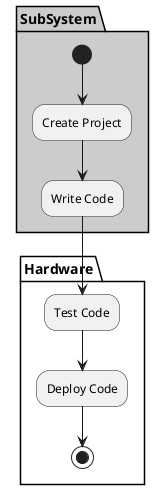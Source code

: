 @startuml

partition "Hardware" {

}

partition SubSystem  #cccccc {
  (*) --> "Create Project"
  --> "Write Code"
}

partition "Hardware" {
  "Write Code" --> "Test Code"
  "Test Code" --> "Deploy Code"
  "Deploy Code" --> (*)
}

@enduml
